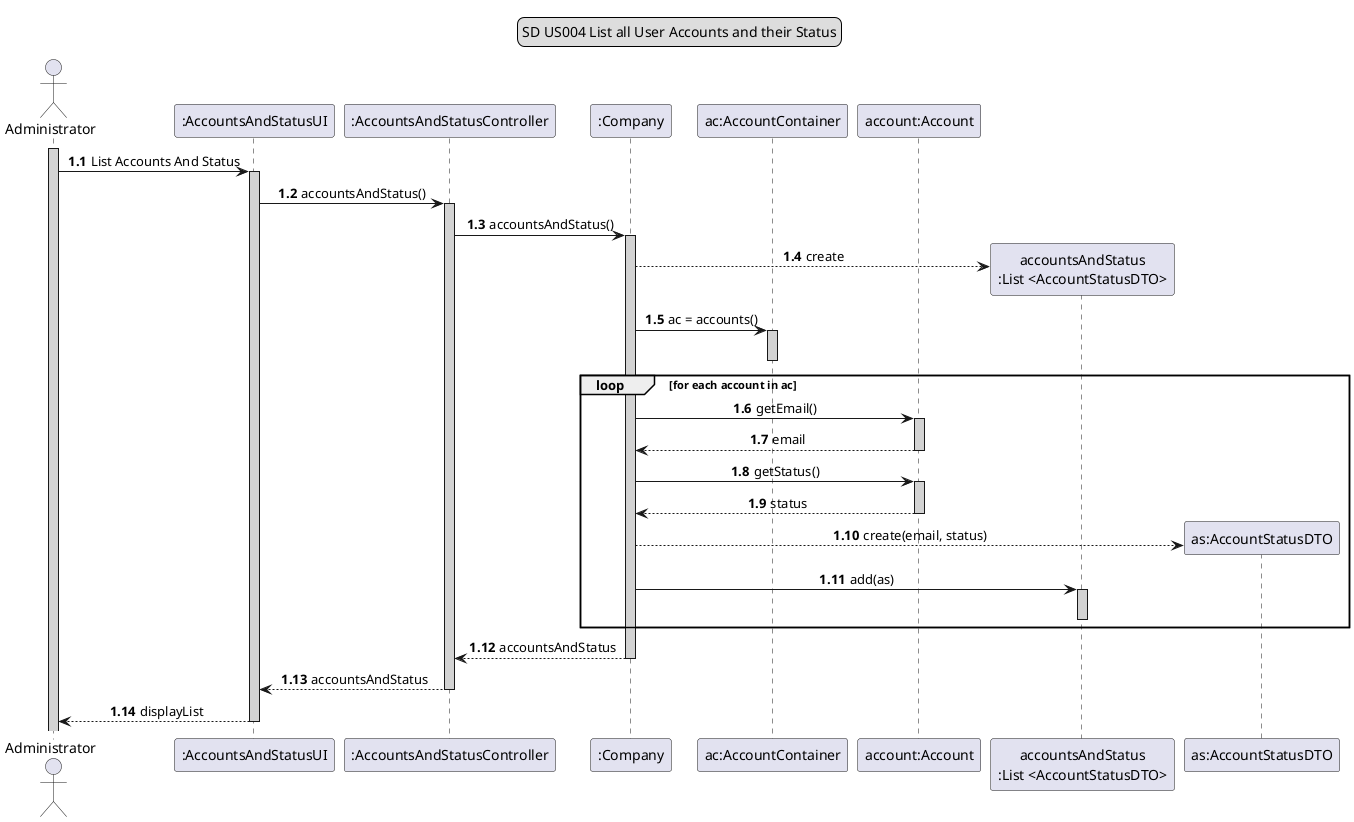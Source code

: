 @startuml

skinparam sequenceMessageAlign center

legend top
SD US004 List all User Accounts and their Status
end legend

autoactivate on
autonumber 1.1

actor "Administrator" as A
activate A #lightgrey
participant ":AccountsAndStatusUI" as B
participant ":AccountsAndStatusController" as C
participant ":Company" as D
participant "ac:AccountContainer" as E
participant "account:Account" as F

A -> B #lightgrey: List Accounts And Status
B -> C #lightgrey: accountsAndStatus()
C -> D #lightgrey: accountsAndStatus()
D --> "accountsAndStatus\n:List <AccountStatusDTO>" ** : create
D -> E #lightgrey: ac = accounts()
deactivate

loop for each account in ac
D -> F #lightgrey: getEmail()
F --> D: email
D -> F #lightgrey: getStatus()
F --> D: status
D --> "as:AccountStatusDTO" ** : create(email, status)
D -> "accountsAndStatus\n:List <AccountStatusDTO>" #lightgrey : add(as)
deactivate
end

D --> C: accountsAndStatus
C --> B: accountsAndStatus
B --> A: displayList

@enduml

